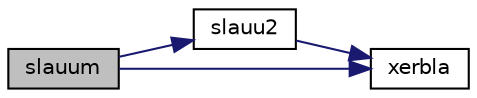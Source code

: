 digraph "slauum"
{
 // LATEX_PDF_SIZE
  edge [fontname="Helvetica",fontsize="10",labelfontname="Helvetica",labelfontsize="10"];
  node [fontname="Helvetica",fontsize="10",shape=record];
  rankdir="LR";
  Node1 [label="slauum",height=0.2,width=0.4,color="black", fillcolor="grey75", style="filled", fontcolor="black",tooltip="SLAUUM computes the product UUH or LHL, where U and L are upper or lower triangular matrices (blocked..."];
  Node1 -> Node2 [color="midnightblue",fontsize="10",style="solid",fontname="Helvetica"];
  Node2 [label="slauu2",height=0.2,width=0.4,color="black", fillcolor="white", style="filled",URL="$slauu2_8f.html#a23fe5e8d01560c3ef284b95629761c3f",tooltip="SLAUU2 computes the product UUH or LHL, where U and L are upper or lower triangular matrices (unblock..."];
  Node2 -> Node3 [color="midnightblue",fontsize="10",style="solid",fontname="Helvetica"];
  Node3 [label="xerbla",height=0.2,width=0.4,color="black", fillcolor="white", style="filled",URL="$xerbla_8f.html#a377ee61015baf8dea7770b3a404b1c07",tooltip="XERBLA"];
  Node1 -> Node3 [color="midnightblue",fontsize="10",style="solid",fontname="Helvetica"];
}
